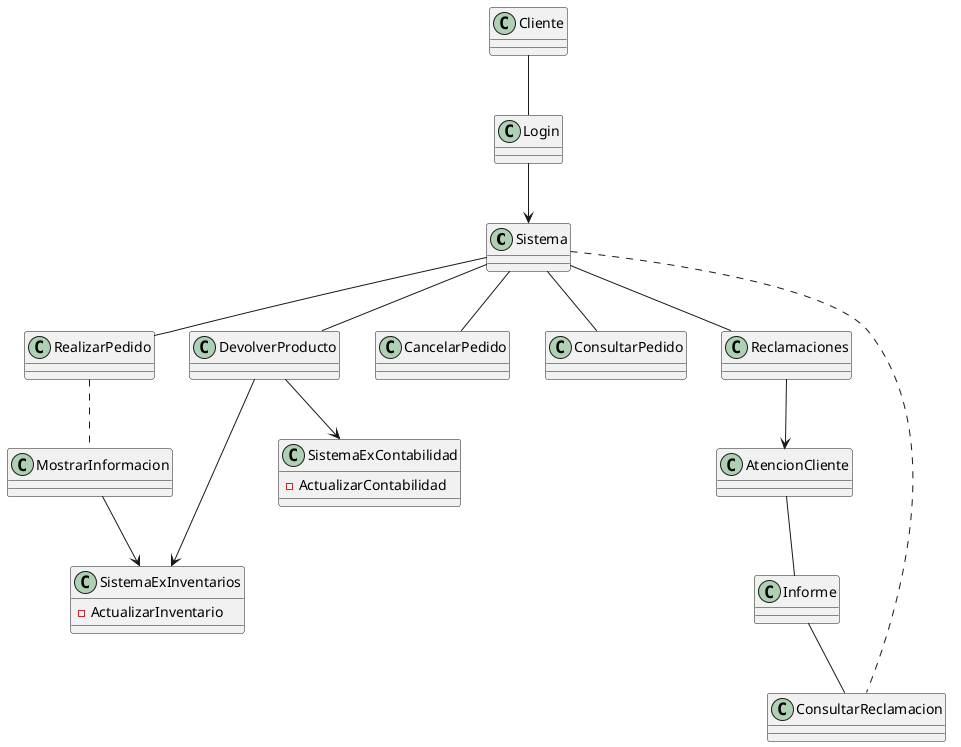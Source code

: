 @startuml ejercicio3
class Sistema{

}
class Cliente{
    
}
class Login{
    
}
class RealizarPedido{
    
}
class MostrarInformacion{
    
}
class SistemaExInventarios{
    -ActualizarInventario
}
class DevolverProducto{
    
}
class CancelarPedido{
    
}
class ConsultarPedido{
    
}
class SistemaExContabilidad{
    -ActualizarContabilidad
}
class Reclamaciones{
    
}
class AtencionCliente{
    
}
class ConsultarReclamacion{
    
}
class Informe{

}
Cliente -- Login
Login --> Sistema
Sistema -- RealizarPedido
Sistema -- DevolverProducto
Sistema --CancelarPedido
Sistema -- ConsultarPedido
DevolverProducto -->SistemaExInventarios
DevolverProducto -->SistemaExContabilidad
RealizarPedido .. MostrarInformacion
MostrarInformacion --> SistemaExInventarios
Sistema -- Reclamaciones
Reclamaciones--> AtencionCliente
AtencionCliente -- Informe
Informe -- ConsultarReclamacion
Sistema ..ConsultarReclamacion

@enduml